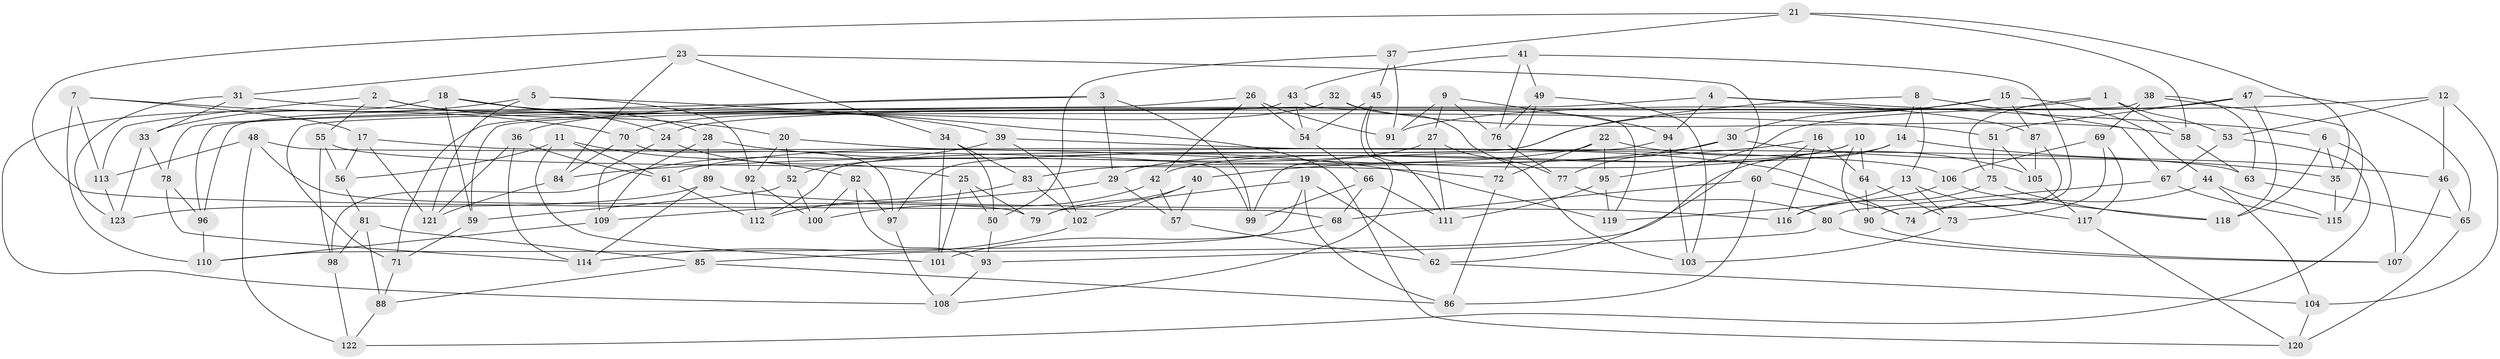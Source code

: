// Generated by graph-tools (version 1.1) at 2025/26/03/09/25 03:26:57]
// undirected, 123 vertices, 246 edges
graph export_dot {
graph [start="1"]
  node [color=gray90,style=filled];
  1;
  2;
  3;
  4;
  5;
  6;
  7;
  8;
  9;
  10;
  11;
  12;
  13;
  14;
  15;
  16;
  17;
  18;
  19;
  20;
  21;
  22;
  23;
  24;
  25;
  26;
  27;
  28;
  29;
  30;
  31;
  32;
  33;
  34;
  35;
  36;
  37;
  38;
  39;
  40;
  41;
  42;
  43;
  44;
  45;
  46;
  47;
  48;
  49;
  50;
  51;
  52;
  53;
  54;
  55;
  56;
  57;
  58;
  59;
  60;
  61;
  62;
  63;
  64;
  65;
  66;
  67;
  68;
  69;
  70;
  71;
  72;
  73;
  74;
  75;
  76;
  77;
  78;
  79;
  80;
  81;
  82;
  83;
  84;
  85;
  86;
  87;
  88;
  89;
  90;
  91;
  92;
  93;
  94;
  95;
  96;
  97;
  98;
  99;
  100;
  101;
  102;
  103;
  104;
  105;
  106;
  107;
  108;
  109;
  110;
  111;
  112;
  113;
  114;
  115;
  116;
  117;
  118;
  119;
  120;
  121;
  122;
  123;
  1 -- 53;
  1 -- 75;
  1 -- 24;
  1 -- 58;
  2 -- 113;
  2 -- 55;
  2 -- 24;
  2 -- 20;
  3 -- 78;
  3 -- 36;
  3 -- 29;
  3 -- 99;
  4 -- 6;
  4 -- 94;
  4 -- 87;
  4 -- 71;
  5 -- 33;
  5 -- 120;
  5 -- 92;
  5 -- 121;
  6 -- 35;
  6 -- 118;
  6 -- 107;
  7 -- 70;
  7 -- 113;
  7 -- 110;
  7 -- 17;
  8 -- 67;
  8 -- 14;
  8 -- 13;
  8 -- 97;
  9 -- 76;
  9 -- 91;
  9 -- 94;
  9 -- 27;
  10 -- 64;
  10 -- 61;
  10 -- 29;
  10 -- 90;
  11 -- 82;
  11 -- 61;
  11 -- 56;
  11 -- 101;
  12 -- 104;
  12 -- 53;
  12 -- 46;
  12 -- 95;
  13 -- 73;
  13 -- 116;
  13 -- 117;
  14 -- 46;
  14 -- 85;
  14 -- 42;
  15 -- 44;
  15 -- 30;
  15 -- 112;
  15 -- 87;
  16 -- 84;
  16 -- 64;
  16 -- 60;
  16 -- 116;
  17 -- 56;
  17 -- 106;
  17 -- 121;
  18 -- 59;
  18 -- 108;
  18 -- 28;
  18 -- 39;
  19 -- 79;
  19 -- 110;
  19 -- 86;
  19 -- 62;
  20 -- 52;
  20 -- 92;
  20 -- 74;
  21 -- 68;
  21 -- 37;
  21 -- 58;
  21 -- 35;
  22 -- 95;
  22 -- 105;
  22 -- 72;
  22 -- 83;
  23 -- 34;
  23 -- 84;
  23 -- 62;
  23 -- 31;
  24 -- 25;
  24 -- 109;
  25 -- 50;
  25 -- 79;
  25 -- 101;
  26 -- 54;
  26 -- 91;
  26 -- 96;
  26 -- 42;
  27 -- 52;
  27 -- 103;
  27 -- 111;
  28 -- 109;
  28 -- 89;
  28 -- 119;
  29 -- 109;
  29 -- 57;
  30 -- 40;
  30 -- 77;
  30 -- 35;
  31 -- 33;
  31 -- 51;
  31 -- 123;
  32 -- 71;
  32 -- 58;
  32 -- 70;
  32 -- 77;
  33 -- 123;
  33 -- 78;
  34 -- 101;
  34 -- 50;
  34 -- 83;
  35 -- 115;
  36 -- 114;
  36 -- 61;
  36 -- 121;
  37 -- 50;
  37 -- 45;
  37 -- 91;
  38 -- 115;
  38 -- 59;
  38 -- 69;
  38 -- 63;
  39 -- 98;
  39 -- 63;
  39 -- 102;
  40 -- 57;
  40 -- 102;
  40 -- 79;
  41 -- 43;
  41 -- 76;
  41 -- 74;
  41 -- 49;
  42 -- 57;
  42 -- 100;
  43 -- 54;
  43 -- 119;
  43 -- 96;
  44 -- 104;
  44 -- 74;
  44 -- 115;
  45 -- 54;
  45 -- 111;
  45 -- 108;
  46 -- 65;
  46 -- 107;
  47 -- 65;
  47 -- 51;
  47 -- 118;
  47 -- 91;
  48 -- 113;
  48 -- 99;
  48 -- 79;
  48 -- 122;
  49 -- 76;
  49 -- 103;
  49 -- 72;
  50 -- 93;
  51 -- 105;
  51 -- 75;
  52 -- 100;
  52 -- 59;
  53 -- 67;
  53 -- 122;
  54 -- 66;
  55 -- 72;
  55 -- 98;
  55 -- 56;
  56 -- 81;
  57 -- 62;
  58 -- 63;
  59 -- 71;
  60 -- 74;
  60 -- 86;
  60 -- 68;
  61 -- 112;
  62 -- 104;
  63 -- 65;
  64 -- 73;
  64 -- 90;
  65 -- 120;
  66 -- 99;
  66 -- 111;
  66 -- 68;
  67 -- 115;
  67 -- 80;
  68 -- 101;
  69 -- 117;
  69 -- 73;
  69 -- 106;
  70 -- 97;
  70 -- 84;
  71 -- 88;
  72 -- 86;
  73 -- 103;
  75 -- 118;
  75 -- 116;
  76 -- 77;
  77 -- 80;
  78 -- 96;
  78 -- 114;
  80 -- 107;
  80 -- 93;
  81 -- 88;
  81 -- 98;
  81 -- 85;
  82 -- 100;
  82 -- 93;
  82 -- 97;
  83 -- 102;
  83 -- 112;
  84 -- 121;
  85 -- 88;
  85 -- 86;
  87 -- 105;
  87 -- 90;
  88 -- 122;
  89 -- 114;
  89 -- 123;
  89 -- 116;
  90 -- 107;
  92 -- 112;
  92 -- 100;
  93 -- 108;
  94 -- 99;
  94 -- 103;
  95 -- 119;
  95 -- 111;
  96 -- 110;
  97 -- 108;
  98 -- 122;
  102 -- 114;
  104 -- 120;
  105 -- 117;
  106 -- 118;
  106 -- 119;
  109 -- 110;
  113 -- 123;
  117 -- 120;
}

